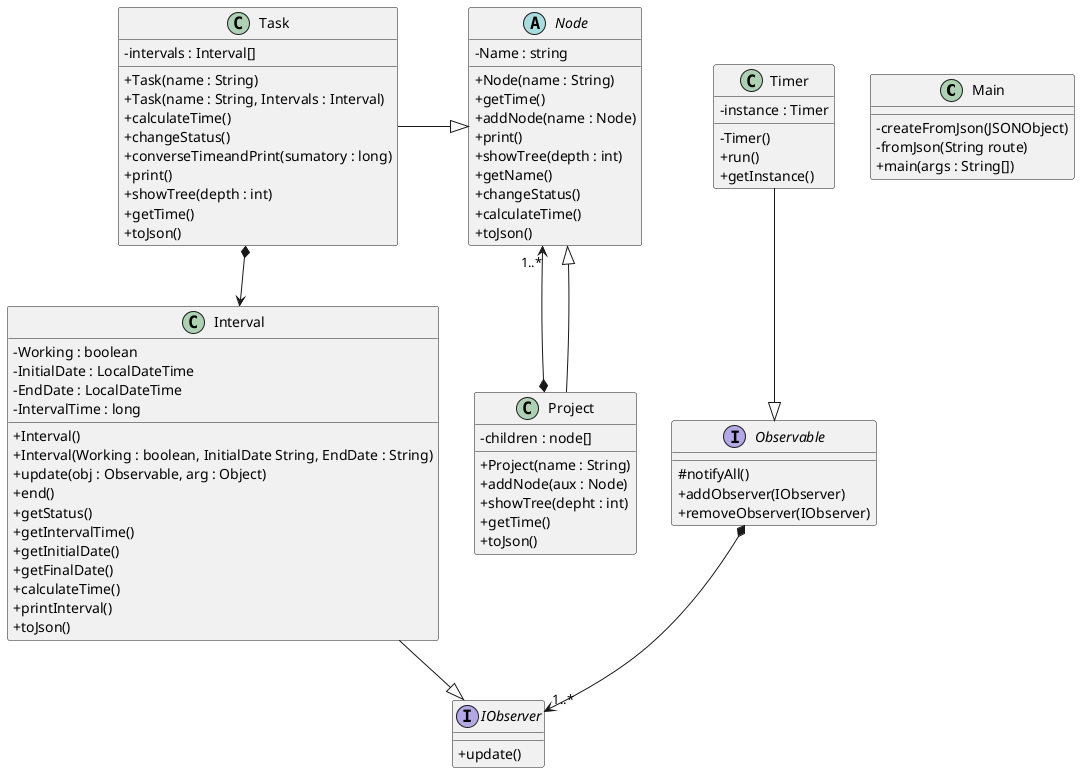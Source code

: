 @startuml

skinparam classAttributeIconSize 0

class Main {
    - createFromJson(JSONObject)
    - fromJson(String route)
    + main(args : String[])
}

Abstract Node{
    - Name : string
    + Node(name : String)
    + getTime()
    + addNode(name : Node)
    + print()
    + showTree(depth : int)
    + getName()
    + changeStatus()
    + calculateTime()
    + toJson()
}

class Project {
    - children : node[]
    + Project(name : String)
    + addNode(aux : Node)
    + showTree(depht : int)
    + getTime()
    + toJson()
}

class Task {
    - intervals : Interval[]
    + Task(name : String) 
    + Task(name : String, Intervals : Interval)
    + calculateTime()
    + changeStatus()
    + converseTimeandPrint(sumatory : long)
    + print()
    + showTree(depth : int)
    + getTime()
    + toJson()
}
class Interval{
    - Working : boolean
    - InitialDate : LocalDateTime
    - EndDate : LocalDateTime
    - IntervalTime : long
    + Interval()
    + Interval(Working : boolean, InitialDate String, EndDate : String)
    + update(obj : Observable, arg : Object)
    + end()
    + getStatus()
    + getIntervalTime()
    + getInitialDate()
    + getFinalDate()
    + calculateTime()
    + printInterval()
    + toJson()
}

Interface Observable{
    #notifyAll()
    +addObserver(IObserver)
    +removeObserver(IObserver)
}
class Timer{
    - instance : Timer
    - Timer()
    + run()
    + getInstance()
}
Interface (IObserver){
    +update()
}
Task *--> Interval
Project *-up-> "1..*" Node

Task -right-|> Node
Project -up-|> Node
Timer --|> Observable
Interval --|> IObserver
Observable *--> "1..*" IObserver
@enduml
